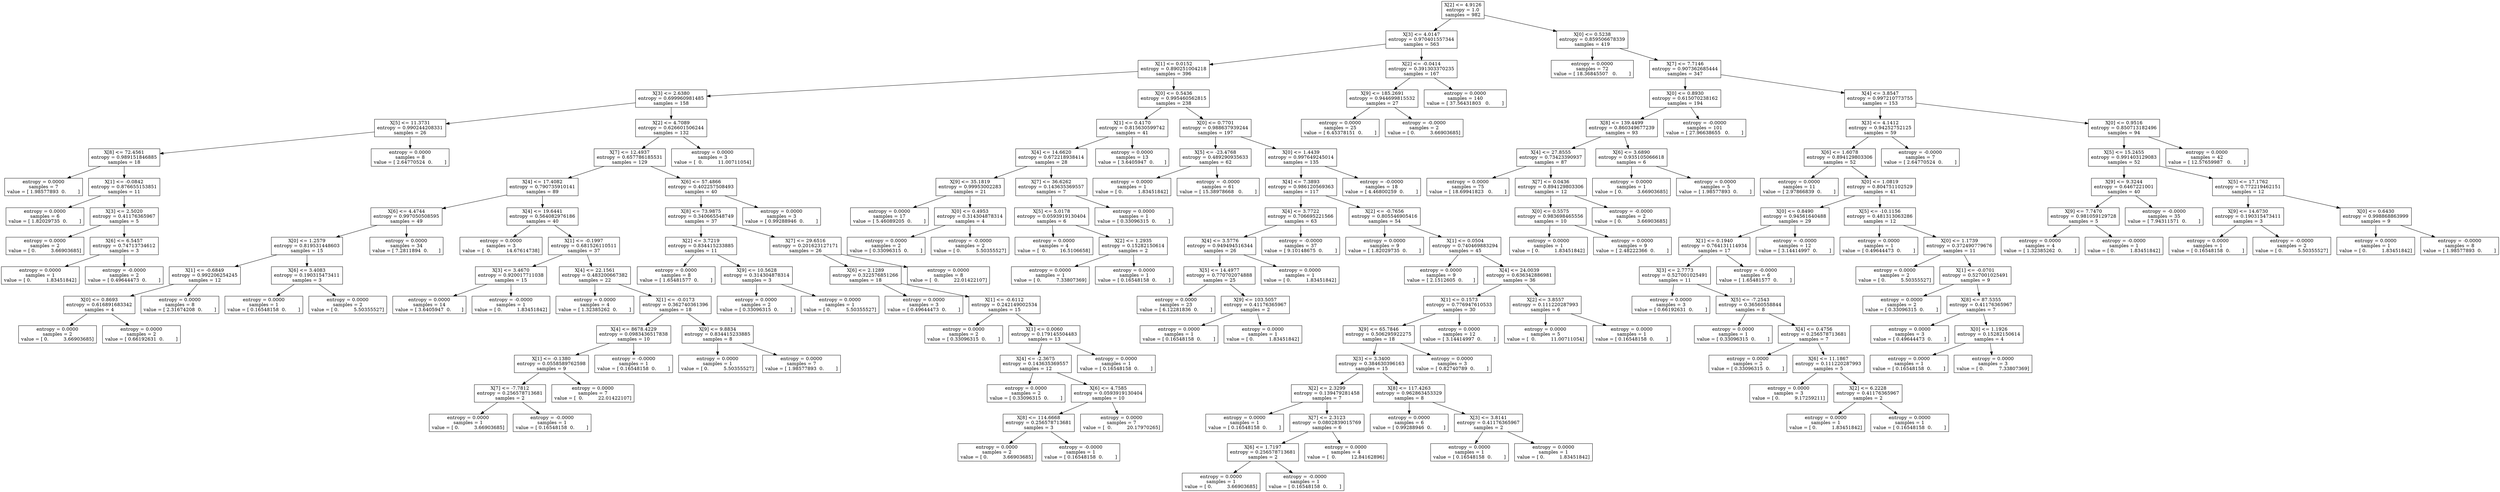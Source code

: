digraph Tree {
0 [label="X[2] <= 4.9126\nentropy = 1.0\nsamples = 982", shape="box"] ;
1 [label="X[3] <= 4.0147\nentropy = 0.970401557344\nsamples = 563", shape="box"] ;
0 -> 1 ;
2 [label="X[1] <= 0.0152\nentropy = 0.890251004218\nsamples = 396", shape="box"] ;
1 -> 2 ;
3 [label="X[3] <= 2.6380\nentropy = 0.699960981485\nsamples = 158", shape="box"] ;
2 -> 3 ;
4 [label="X[5] <= 11.3731\nentropy = 0.990244208331\nsamples = 26", shape="box"] ;
3 -> 4 ;
5 [label="X[8] <= 72.4561\nentropy = 0.989151846885\nsamples = 18", shape="box"] ;
4 -> 5 ;
6 [label="entropy = 0.0000\nsamples = 7\nvalue = [ 1.98577893  0.        ]", shape="box"] ;
5 -> 6 ;
7 [label="X[1] <= -0.0842\nentropy = 0.876655153851\nsamples = 11", shape="box"] ;
5 -> 7 ;
8 [label="entropy = 0.0000\nsamples = 6\nvalue = [ 1.82029735  0.        ]", shape="box"] ;
7 -> 8 ;
9 [label="X[3] <= 2.5020\nentropy = 0.41176365967\nsamples = 5", shape="box"] ;
7 -> 9 ;
10 [label="entropy = 0.0000\nsamples = 2\nvalue = [ 0.          3.66903685]", shape="box"] ;
9 -> 10 ;
11 [label="X[6] <= 6.5457\nentropy = 0.74713734612\nsamples = 3", shape="box"] ;
9 -> 11 ;
12 [label="entropy = 0.0000\nsamples = 1\nvalue = [ 0.          1.83451842]", shape="box"] ;
11 -> 12 ;
13 [label="entropy = -0.0000\nsamples = 2\nvalue = [ 0.49644473  0.        ]", shape="box"] ;
11 -> 13 ;
14 [label="entropy = 0.0000\nsamples = 8\nvalue = [ 2.64770524  0.        ]", shape="box"] ;
4 -> 14 ;
15 [label="X[2] <= 4.7089\nentropy = 0.626601506244\nsamples = 132", shape="box"] ;
3 -> 15 ;
16 [label="X[7] <= 12.4937\nentropy = 0.657786185531\nsamples = 129", shape="box"] ;
15 -> 16 ;
17 [label="X[4] <= 17.4082\nentropy = 0.790735910141\nsamples = 89", shape="box"] ;
16 -> 17 ;
18 [label="X[6] <= 4.4744\nentropy = 0.997050508595\nsamples = 49", shape="box"] ;
17 -> 18 ;
19 [label="X[0] <= 1.2579\nentropy = 0.819531448603\nsamples = 15", shape="box"] ;
18 -> 19 ;
20 [label="X[1] <= -0.6849\nentropy = 0.992206254245\nsamples = 12", shape="box"] ;
19 -> 20 ;
21 [label="X[0] <= 0.8693\nentropy = 0.616891683342\nsamples = 4", shape="box"] ;
20 -> 21 ;
22 [label="entropy = 0.0000\nsamples = 2\nvalue = [ 0.          3.66903685]", shape="box"] ;
21 -> 22 ;
23 [label="entropy = 0.0000\nsamples = 2\nvalue = [ 0.66192631  0.        ]", shape="box"] ;
21 -> 23 ;
24 [label="entropy = 0.0000\nsamples = 8\nvalue = [ 2.31674208  0.        ]", shape="box"] ;
20 -> 24 ;
25 [label="X[6] <= 3.4083\nentropy = 0.190315473411\nsamples = 3", shape="box"] ;
19 -> 25 ;
26 [label="entropy = 0.0000\nsamples = 1\nvalue = [ 0.16548158  0.        ]", shape="box"] ;
25 -> 26 ;
27 [label="entropy = 0.0000\nsamples = 2\nvalue = [ 0.          5.50355527]", shape="box"] ;
25 -> 27 ;
28 [label="entropy = 0.0000\nsamples = 34\nvalue = [ 7.2811894  0.       ]", shape="box"] ;
18 -> 28 ;
29 [label="X[4] <= 19.6441\nentropy = 0.564082976186\nsamples = 40", shape="box"] ;
17 -> 29 ;
30 [label="entropy = 0.0000\nsamples = 3\nvalue = [  0.          14.67614738]", shape="box"] ;
29 -> 30 ;
31 [label="X[1] <= -0.1997\nentropy = 0.681526110511\nsamples = 37", shape="box"] ;
29 -> 31 ;
32 [label="X[3] <= 3.4670\nentropy = 0.920017711038\nsamples = 15", shape="box"] ;
31 -> 32 ;
33 [label="entropy = 0.0000\nsamples = 14\nvalue = [ 3.6405947  0.       ]", shape="box"] ;
32 -> 33 ;
34 [label="entropy = -0.0000\nsamples = 1\nvalue = [ 0.          1.83451842]", shape="box"] ;
32 -> 34 ;
35 [label="X[4] <= 22.1561\nentropy = 0.483200667382\nsamples = 22", shape="box"] ;
31 -> 35 ;
36 [label="entropy = 0.0000\nsamples = 4\nvalue = [ 1.32385262  0.        ]", shape="box"] ;
35 -> 36 ;
37 [label="X[1] <= -0.0173\nentropy = 0.362740361396\nsamples = 18", shape="box"] ;
35 -> 37 ;
38 [label="X[4] <= 8678.4229\nentropy = 0.0983436517838\nsamples = 10", shape="box"] ;
37 -> 38 ;
39 [label="X[1] <= -0.1380\nentropy = 0.0558589762598\nsamples = 9", shape="box"] ;
38 -> 39 ;
40 [label="X[7] <= -7.7812\nentropy = 0.256578713681\nsamples = 2", shape="box"] ;
39 -> 40 ;
41 [label="entropy = 0.0000\nsamples = 1\nvalue = [ 0.          3.66903685]", shape="box"] ;
40 -> 41 ;
42 [label="entropy = -0.0000\nsamples = 1\nvalue = [ 0.16548158  0.        ]", shape="box"] ;
40 -> 42 ;
43 [label="entropy = 0.0000\nsamples = 7\nvalue = [  0.          22.01422107]", shape="box"] ;
39 -> 43 ;
44 [label="entropy = -0.0000\nsamples = 1\nvalue = [ 0.16548158  0.        ]", shape="box"] ;
38 -> 44 ;
45 [label="X[9] <= 9.8834\nentropy = 0.834415233885\nsamples = 8", shape="box"] ;
37 -> 45 ;
46 [label="entropy = 0.0000\nsamples = 1\nvalue = [ 0.          5.50355527]", shape="box"] ;
45 -> 46 ;
47 [label="entropy = 0.0000\nsamples = 7\nvalue = [ 1.98577893  0.        ]", shape="box"] ;
45 -> 47 ;
48 [label="X[6] <= 57.4866\nentropy = 0.402257508493\nsamples = 40", shape="box"] ;
16 -> 48 ;
49 [label="X[8] <= 73.9875\nentropy = 0.340665548749\nsamples = 37", shape="box"] ;
48 -> 49 ;
50 [label="X[2] <= 3.7219\nentropy = 0.834415233885\nsamples = 11", shape="box"] ;
49 -> 50 ;
51 [label="entropy = 0.0000\nsamples = 8\nvalue = [ 1.65481577  0.        ]", shape="box"] ;
50 -> 51 ;
52 [label="X[9] <= 10.5628\nentropy = 0.314304878314\nsamples = 3", shape="box"] ;
50 -> 52 ;
53 [label="entropy = 0.0000\nsamples = 2\nvalue = [ 0.33096315  0.        ]", shape="box"] ;
52 -> 53 ;
54 [label="entropy = 0.0000\nsamples = 1\nvalue = [ 0.          5.50355527]", shape="box"] ;
52 -> 54 ;
55 [label="X[7] <= 29.6516\nentropy = 0.201623127171\nsamples = 26", shape="box"] ;
49 -> 55 ;
56 [label="X[6] <= 2.1289\nentropy = 0.322576851266\nsamples = 18", shape="box"] ;
55 -> 56 ;
57 [label="entropy = 0.0000\nsamples = 3\nvalue = [ 0.49644473  0.        ]", shape="box"] ;
56 -> 57 ;
58 [label="X[1] <= -0.6112\nentropy = 0.242149002534\nsamples = 15", shape="box"] ;
56 -> 58 ;
59 [label="entropy = 0.0000\nsamples = 2\nvalue = [ 0.33096315  0.        ]", shape="box"] ;
58 -> 59 ;
60 [label="X[1] <= 0.0060\nentropy = 0.179145504483\nsamples = 13", shape="box"] ;
58 -> 60 ;
61 [label="X[4] <= -2.3675\nentropy = 0.143635369557\nsamples = 12", shape="box"] ;
60 -> 61 ;
62 [label="entropy = 0.0000\nsamples = 2\nvalue = [ 0.33096315  0.        ]", shape="box"] ;
61 -> 62 ;
63 [label="X[6] <= 4.7585\nentropy = 0.0593919130404\nsamples = 10", shape="box"] ;
61 -> 63 ;
64 [label="X[8] <= 114.6668\nentropy = 0.256578713681\nsamples = 3", shape="box"] ;
63 -> 64 ;
65 [label="entropy = 0.0000\nsamples = 2\nvalue = [ 0.          3.66903685]", shape="box"] ;
64 -> 65 ;
66 [label="entropy = -0.0000\nsamples = 1\nvalue = [ 0.16548158  0.        ]", shape="box"] ;
64 -> 66 ;
67 [label="entropy = 0.0000\nsamples = 7\nvalue = [  0.          20.17970265]", shape="box"] ;
63 -> 67 ;
68 [label="entropy = 0.0000\nsamples = 1\nvalue = [ 0.16548158  0.        ]", shape="box"] ;
60 -> 68 ;
69 [label="entropy = 0.0000\nsamples = 8\nvalue = [  0.          22.01422107]", shape="box"] ;
55 -> 69 ;
70 [label="entropy = 0.0000\nsamples = 3\nvalue = [ 0.99288946  0.        ]", shape="box"] ;
48 -> 70 ;
71 [label="entropy = 0.0000\nsamples = 3\nvalue = [  0.          11.00711054]", shape="box"] ;
15 -> 71 ;
72 [label="X[0] <= 0.5436\nentropy = 0.995460562815\nsamples = 238", shape="box"] ;
2 -> 72 ;
73 [label="X[1] <= 0.4170\nentropy = 0.815630599742\nsamples = 41", shape="box"] ;
72 -> 73 ;
74 [label="X[4] <= 14.6620\nentropy = 0.672218938414\nsamples = 28", shape="box"] ;
73 -> 74 ;
75 [label="X[9] <= 35.1819\nentropy = 0.99953002283\nsamples = 21", shape="box"] ;
74 -> 75 ;
76 [label="entropy = 0.0000\nsamples = 17\nvalue = [ 5.46089205  0.        ]", shape="box"] ;
75 -> 76 ;
77 [label="X[0] <= 0.4953\nentropy = 0.314304878314\nsamples = 4", shape="box"] ;
75 -> 77 ;
78 [label="entropy = 0.0000\nsamples = 2\nvalue = [ 0.33096315  0.        ]", shape="box"] ;
77 -> 78 ;
79 [label="entropy = -0.0000\nsamples = 2\nvalue = [ 0.          5.50355527]", shape="box"] ;
77 -> 79 ;
80 [label="X[7] <= 36.6262\nentropy = 0.143635369557\nsamples = 7", shape="box"] ;
74 -> 80 ;
81 [label="X[5] <= 5.0178\nentropy = 0.0593919130404\nsamples = 6", shape="box"] ;
80 -> 81 ;
82 [label="entropy = 0.0000\nsamples = 4\nvalue = [  0.         16.5106658]", shape="box"] ;
81 -> 82 ;
83 [label="X[2] <= 1.2935\nentropy = 0.15282150614\nsamples = 2", shape="box"] ;
81 -> 83 ;
84 [label="entropy = 0.0000\nsamples = 1\nvalue = [ 0.          7.33807369]", shape="box"] ;
83 -> 84 ;
85 [label="entropy = 0.0000\nsamples = 1\nvalue = [ 0.16548158  0.        ]", shape="box"] ;
83 -> 85 ;
86 [label="entropy = 0.0000\nsamples = 1\nvalue = [ 0.33096315  0.        ]", shape="box"] ;
80 -> 86 ;
87 [label="entropy = 0.0000\nsamples = 13\nvalue = [ 3.6405947  0.       ]", shape="box"] ;
73 -> 87 ;
88 [label="X[0] <= 0.7701\nentropy = 0.988637939244\nsamples = 197", shape="box"] ;
72 -> 88 ;
89 [label="X[5] <= -23.4768\nentropy = 0.489290935633\nsamples = 62", shape="box"] ;
88 -> 89 ;
90 [label="entropy = 0.0000\nsamples = 1\nvalue = [ 0.          1.83451842]", shape="box"] ;
89 -> 90 ;
91 [label="entropy = -0.0000\nsamples = 61\nvalue = [ 15.38978668   0.        ]", shape="box"] ;
89 -> 91 ;
92 [label="X[0] <= 1.4439\nentropy = 0.997649245014\nsamples = 135", shape="box"] ;
88 -> 92 ;
93 [label="X[4] <= 7.3893\nentropy = 0.986120569363\nsamples = 117", shape="box"] ;
92 -> 93 ;
94 [label="X[4] <= 3.7722\nentropy = 0.706695221566\nsamples = 63", shape="box"] ;
93 -> 94 ;
95 [label="X[4] <= 3.5776\nentropy = 0.949494516344\nsamples = 26", shape="box"] ;
94 -> 95 ;
96 [label="X[5] <= 14.4977\nentropy = 0.770702074888\nsamples = 25", shape="box"] ;
95 -> 96 ;
97 [label="entropy = 0.0000\nsamples = 23\nvalue = [ 6.12281836  0.        ]", shape="box"] ;
96 -> 97 ;
98 [label="X[9] <= 103.5057\nentropy = 0.41176365967\nsamples = 2", shape="box"] ;
96 -> 98 ;
99 [label="entropy = 0.0000\nsamples = 1\nvalue = [ 0.16548158  0.        ]", shape="box"] ;
98 -> 99 ;
100 [label="entropy = 0.0000\nsamples = 1\nvalue = [ 0.          1.83451842]", shape="box"] ;
98 -> 100 ;
101 [label="entropy = 0.0000\nsamples = 1\nvalue = [ 0.          1.83451842]", shape="box"] ;
95 -> 101 ;
102 [label="entropy = -0.0000\nsamples = 37\nvalue = [ 9.10148675  0.        ]", shape="box"] ;
94 -> 102 ;
103 [label="X[2] <= -0.7656\nentropy = 0.805546905416\nsamples = 54", shape="box"] ;
93 -> 103 ;
104 [label="entropy = 0.0000\nsamples = 9\nvalue = [ 1.82029735  0.        ]", shape="box"] ;
103 -> 104 ;
105 [label="X[1] <= 0.0504\nentropy = 0.740469883294\nsamples = 45", shape="box"] ;
103 -> 105 ;
106 [label="entropy = 0.0000\nsamples = 9\nvalue = [ 2.1512605  0.       ]", shape="box"] ;
105 -> 106 ;
107 [label="X[4] <= 24.0039\nentropy = 0.636342886981\nsamples = 36", shape="box"] ;
105 -> 107 ;
108 [label="X[1] <= 0.1573\nentropy = 0.776947610533\nsamples = 30", shape="box"] ;
107 -> 108 ;
109 [label="X[9] <= 65.7846\nentropy = 0.506295922275\nsamples = 18", shape="box"] ;
108 -> 109 ;
110 [label="X[3] <= 3.3400\nentropy = 0.384630396163\nsamples = 15", shape="box"] ;
109 -> 110 ;
111 [label="X[2] <= 2.3299\nentropy = 0.139479281458\nsamples = 7", shape="box"] ;
110 -> 111 ;
112 [label="entropy = 0.0000\nsamples = 1\nvalue = [ 0.16548158  0.        ]", shape="box"] ;
111 -> 112 ;
113 [label="X[7] <= 2.3123\nentropy = 0.0802839015769\nsamples = 6", shape="box"] ;
111 -> 113 ;
114 [label="X[6] <= 1.7197\nentropy = 0.256578713681\nsamples = 2", shape="box"] ;
113 -> 114 ;
115 [label="entropy = 0.0000\nsamples = 1\nvalue = [ 0.          3.66903685]", shape="box"] ;
114 -> 115 ;
116 [label="entropy = -0.0000\nsamples = 1\nvalue = [ 0.16548158  0.        ]", shape="box"] ;
114 -> 116 ;
117 [label="entropy = 0.0000\nsamples = 4\nvalue = [  0.          12.84162896]", shape="box"] ;
113 -> 117 ;
118 [label="X[8] <= 117.4263\nentropy = 0.962863453329\nsamples = 8", shape="box"] ;
110 -> 118 ;
119 [label="entropy = 0.0000\nsamples = 6\nvalue = [ 0.99288946  0.        ]", shape="box"] ;
118 -> 119 ;
120 [label="X[3] <= 3.8141\nentropy = 0.41176365967\nsamples = 2", shape="box"] ;
118 -> 120 ;
121 [label="entropy = 0.0000\nsamples = 1\nvalue = [ 0.16548158  0.        ]", shape="box"] ;
120 -> 121 ;
122 [label="entropy = 0.0000\nsamples = 1\nvalue = [ 0.          1.83451842]", shape="box"] ;
120 -> 122 ;
123 [label="entropy = 0.0000\nsamples = 3\nvalue = [ 0.82740789  0.        ]", shape="box"] ;
109 -> 123 ;
124 [label="entropy = 0.0000\nsamples = 12\nvalue = [ 3.14414997  0.        ]", shape="box"] ;
108 -> 124 ;
125 [label="X[2] <= 3.8557\nentropy = 0.111220287993\nsamples = 6", shape="box"] ;
107 -> 125 ;
126 [label="entropy = 0.0000\nsamples = 5\nvalue = [  0.          11.00711054]", shape="box"] ;
125 -> 126 ;
127 [label="entropy = 0.0000\nsamples = 1\nvalue = [ 0.16548158  0.        ]", shape="box"] ;
125 -> 127 ;
128 [label="entropy = -0.0000\nsamples = 18\nvalue = [ 4.46800259  0.        ]", shape="box"] ;
92 -> 128 ;
129 [label="X[2] <= -0.0414\nentropy = 0.391303370235\nsamples = 167", shape="box"] ;
1 -> 129 ;
130 [label="X[9] <= 185.2691\nentropy = 0.944699815532\nsamples = 27", shape="box"] ;
129 -> 130 ;
131 [label="entropy = 0.0000\nsamples = 25\nvalue = [ 6.45378151  0.        ]", shape="box"] ;
130 -> 131 ;
132 [label="entropy = -0.0000\nsamples = 2\nvalue = [ 0.          3.66903685]", shape="box"] ;
130 -> 132 ;
133 [label="entropy = 0.0000\nsamples = 140\nvalue = [ 37.56431803   0.        ]", shape="box"] ;
129 -> 133 ;
134 [label="X[0] <= 0.5238\nentropy = 0.859506678339\nsamples = 419", shape="box"] ;
0 -> 134 ;
135 [label="entropy = 0.0000\nsamples = 72\nvalue = [ 18.36845507   0.        ]", shape="box"] ;
134 -> 135 ;
136 [label="X[7] <= 7.7146\nentropy = 0.907362685444\nsamples = 347", shape="box"] ;
134 -> 136 ;
137 [label="X[0] <= 0.8930\nentropy = 0.615070238162\nsamples = 194", shape="box"] ;
136 -> 137 ;
138 [label="X[8] <= 139.4499\nentropy = 0.860349677239\nsamples = 93", shape="box"] ;
137 -> 138 ;
139 [label="X[4] <= 27.8555\nentropy = 0.73423390937\nsamples = 87", shape="box"] ;
138 -> 139 ;
140 [label="entropy = 0.0000\nsamples = 75\nvalue = [ 18.69941823   0.        ]", shape="box"] ;
139 -> 140 ;
141 [label="X[7] <= 0.0436\nentropy = 0.894129803306\nsamples = 12", shape="box"] ;
139 -> 141 ;
142 [label="X[0] <= 0.5575\nentropy = 0.983698465556\nsamples = 10", shape="box"] ;
141 -> 142 ;
143 [label="entropy = 0.0000\nsamples = 1\nvalue = [ 0.          1.83451842]", shape="box"] ;
142 -> 143 ;
144 [label="entropy = 0.0000\nsamples = 9\nvalue = [ 2.48222366  0.        ]", shape="box"] ;
142 -> 144 ;
145 [label="entropy = -0.0000\nsamples = 2\nvalue = [ 0.          3.66903685]", shape="box"] ;
141 -> 145 ;
146 [label="X[6] <= 3.6890\nentropy = 0.935105066618\nsamples = 6", shape="box"] ;
138 -> 146 ;
147 [label="entropy = 0.0000\nsamples = 1\nvalue = [ 0.          3.66903685]", shape="box"] ;
146 -> 147 ;
148 [label="entropy = 0.0000\nsamples = 5\nvalue = [ 1.98577893  0.        ]", shape="box"] ;
146 -> 148 ;
149 [label="entropy = -0.0000\nsamples = 101\nvalue = [ 27.96638655   0.        ]", shape="box"] ;
137 -> 149 ;
150 [label="X[4] <= 3.8547\nentropy = 0.997210773755\nsamples = 153", shape="box"] ;
136 -> 150 ;
151 [label="X[3] <= 4.1412\nentropy = 0.94252752125\nsamples = 59", shape="box"] ;
150 -> 151 ;
152 [label="X[6] <= 1.6078\nentropy = 0.894129803306\nsamples = 52", shape="box"] ;
151 -> 152 ;
153 [label="entropy = 0.0000\nsamples = 11\nvalue = [ 2.97866839  0.        ]", shape="box"] ;
152 -> 153 ;
154 [label="X[0] <= 1.0819\nentropy = 0.804751102529\nsamples = 41", shape="box"] ;
152 -> 154 ;
155 [label="X[0] <= 0.8490\nentropy = 0.94561640488\nsamples = 29", shape="box"] ;
154 -> 155 ;
156 [label="X[1] <= 0.1940\nentropy = 0.764131114934\nsamples = 17", shape="box"] ;
155 -> 156 ;
157 [label="X[3] <= 2.7773\nentropy = 0.527001025491\nsamples = 11", shape="box"] ;
156 -> 157 ;
158 [label="entropy = 0.0000\nsamples = 3\nvalue = [ 0.66192631  0.        ]", shape="box"] ;
157 -> 158 ;
159 [label="X[5] <= -7.2543\nentropy = 0.36560558844\nsamples = 8", shape="box"] ;
157 -> 159 ;
160 [label="entropy = 0.0000\nsamples = 1\nvalue = [ 0.33096315  0.        ]", shape="box"] ;
159 -> 160 ;
161 [label="X[4] <= 0.4756\nentropy = 0.256578713681\nsamples = 7", shape="box"] ;
159 -> 161 ;
162 [label="entropy = 0.0000\nsamples = 2\nvalue = [ 0.33096315  0.        ]", shape="box"] ;
161 -> 162 ;
163 [label="X[6] <= 11.1867\nentropy = 0.111220287993\nsamples = 5", shape="box"] ;
161 -> 163 ;
164 [label="entropy = 0.0000\nsamples = 3\nvalue = [ 0.          9.17259211]", shape="box"] ;
163 -> 164 ;
165 [label="X[2] <= 6.2228\nentropy = 0.41176365967\nsamples = 2", shape="box"] ;
163 -> 165 ;
166 [label="entropy = 0.0000\nsamples = 1\nvalue = [ 0.          1.83451842]", shape="box"] ;
165 -> 166 ;
167 [label="entropy = 0.0000\nsamples = 1\nvalue = [ 0.16548158  0.        ]", shape="box"] ;
165 -> 167 ;
168 [label="entropy = -0.0000\nsamples = 6\nvalue = [ 1.65481577  0.        ]", shape="box"] ;
156 -> 168 ;
169 [label="entropy = -0.0000\nsamples = 12\nvalue = [ 3.14414997  0.        ]", shape="box"] ;
155 -> 169 ;
170 [label="X[5] <= -10.1156\nentropy = 0.481313063286\nsamples = 12", shape="box"] ;
154 -> 170 ;
171 [label="entropy = 0.0000\nsamples = 1\nvalue = [ 0.49644473  0.        ]", shape="box"] ;
170 -> 171 ;
172 [label="X[0] <= 1.1739\nentropy = 0.372490779676\nsamples = 11", shape="box"] ;
170 -> 172 ;
173 [label="entropy = 0.0000\nsamples = 2\nvalue = [ 0.          5.50355527]", shape="box"] ;
172 -> 173 ;
174 [label="X[1] <= -0.0701\nentropy = 0.527001025491\nsamples = 9", shape="box"] ;
172 -> 174 ;
175 [label="entropy = 0.0000\nsamples = 2\nvalue = [ 0.33096315  0.        ]", shape="box"] ;
174 -> 175 ;
176 [label="X[8] <= 87.5355\nentropy = 0.41176365967\nsamples = 7", shape="box"] ;
174 -> 176 ;
177 [label="entropy = 0.0000\nsamples = 3\nvalue = [ 0.49644473  0.        ]", shape="box"] ;
176 -> 177 ;
178 [label="X[0] <= 1.1926\nentropy = 0.15282150614\nsamples = 4", shape="box"] ;
176 -> 178 ;
179 [label="entropy = 0.0000\nsamples = 1\nvalue = [ 0.16548158  0.        ]", shape="box"] ;
178 -> 179 ;
180 [label="entropy = 0.0000\nsamples = 3\nvalue = [ 0.          7.33807369]", shape="box"] ;
178 -> 180 ;
181 [label="entropy = -0.0000\nsamples = 7\nvalue = [ 2.64770524  0.        ]", shape="box"] ;
151 -> 181 ;
182 [label="X[0] <= 0.9516\nentropy = 0.850713182496\nsamples = 94", shape="box"] ;
150 -> 182 ;
183 [label="X[5] <= 15.2455\nentropy = 0.991403129083\nsamples = 52", shape="box"] ;
182 -> 183 ;
184 [label="X[9] <= 9.3244\nentropy = 0.6467221001\nsamples = 40", shape="box"] ;
183 -> 184 ;
185 [label="X[9] <= 7.7470\nentropy = 0.981059129728\nsamples = 5", shape="box"] ;
184 -> 185 ;
186 [label="entropy = 0.0000\nsamples = 4\nvalue = [ 1.32385262  0.        ]", shape="box"] ;
185 -> 186 ;
187 [label="entropy = -0.0000\nsamples = 1\nvalue = [ 0.          1.83451842]", shape="box"] ;
185 -> 187 ;
188 [label="entropy = -0.0000\nsamples = 35\nvalue = [ 7.94311571  0.        ]", shape="box"] ;
184 -> 188 ;
189 [label="X[5] <= 17.1762\nentropy = 0.772219462151\nsamples = 12", shape="box"] ;
183 -> 189 ;
190 [label="X[9] <= 14.6730\nentropy = 0.190315473411\nsamples = 3", shape="box"] ;
189 -> 190 ;
191 [label="entropy = 0.0000\nsamples = 1\nvalue = [ 0.16548158  0.        ]", shape="box"] ;
190 -> 191 ;
192 [label="entropy = -0.0000\nsamples = 2\nvalue = [ 0.          5.50355527]", shape="box"] ;
190 -> 192 ;
193 [label="X[0] <= 0.6430\nentropy = 0.998868863999\nsamples = 9", shape="box"] ;
189 -> 193 ;
194 [label="entropy = 0.0000\nsamples = 1\nvalue = [ 0.          1.83451842]", shape="box"] ;
193 -> 194 ;
195 [label="entropy = -0.0000\nsamples = 8\nvalue = [ 1.98577893  0.        ]", shape="box"] ;
193 -> 195 ;
196 [label="entropy = 0.0000\nsamples = 42\nvalue = [ 12.57659987   0.        ]", shape="box"] ;
182 -> 196 ;
}